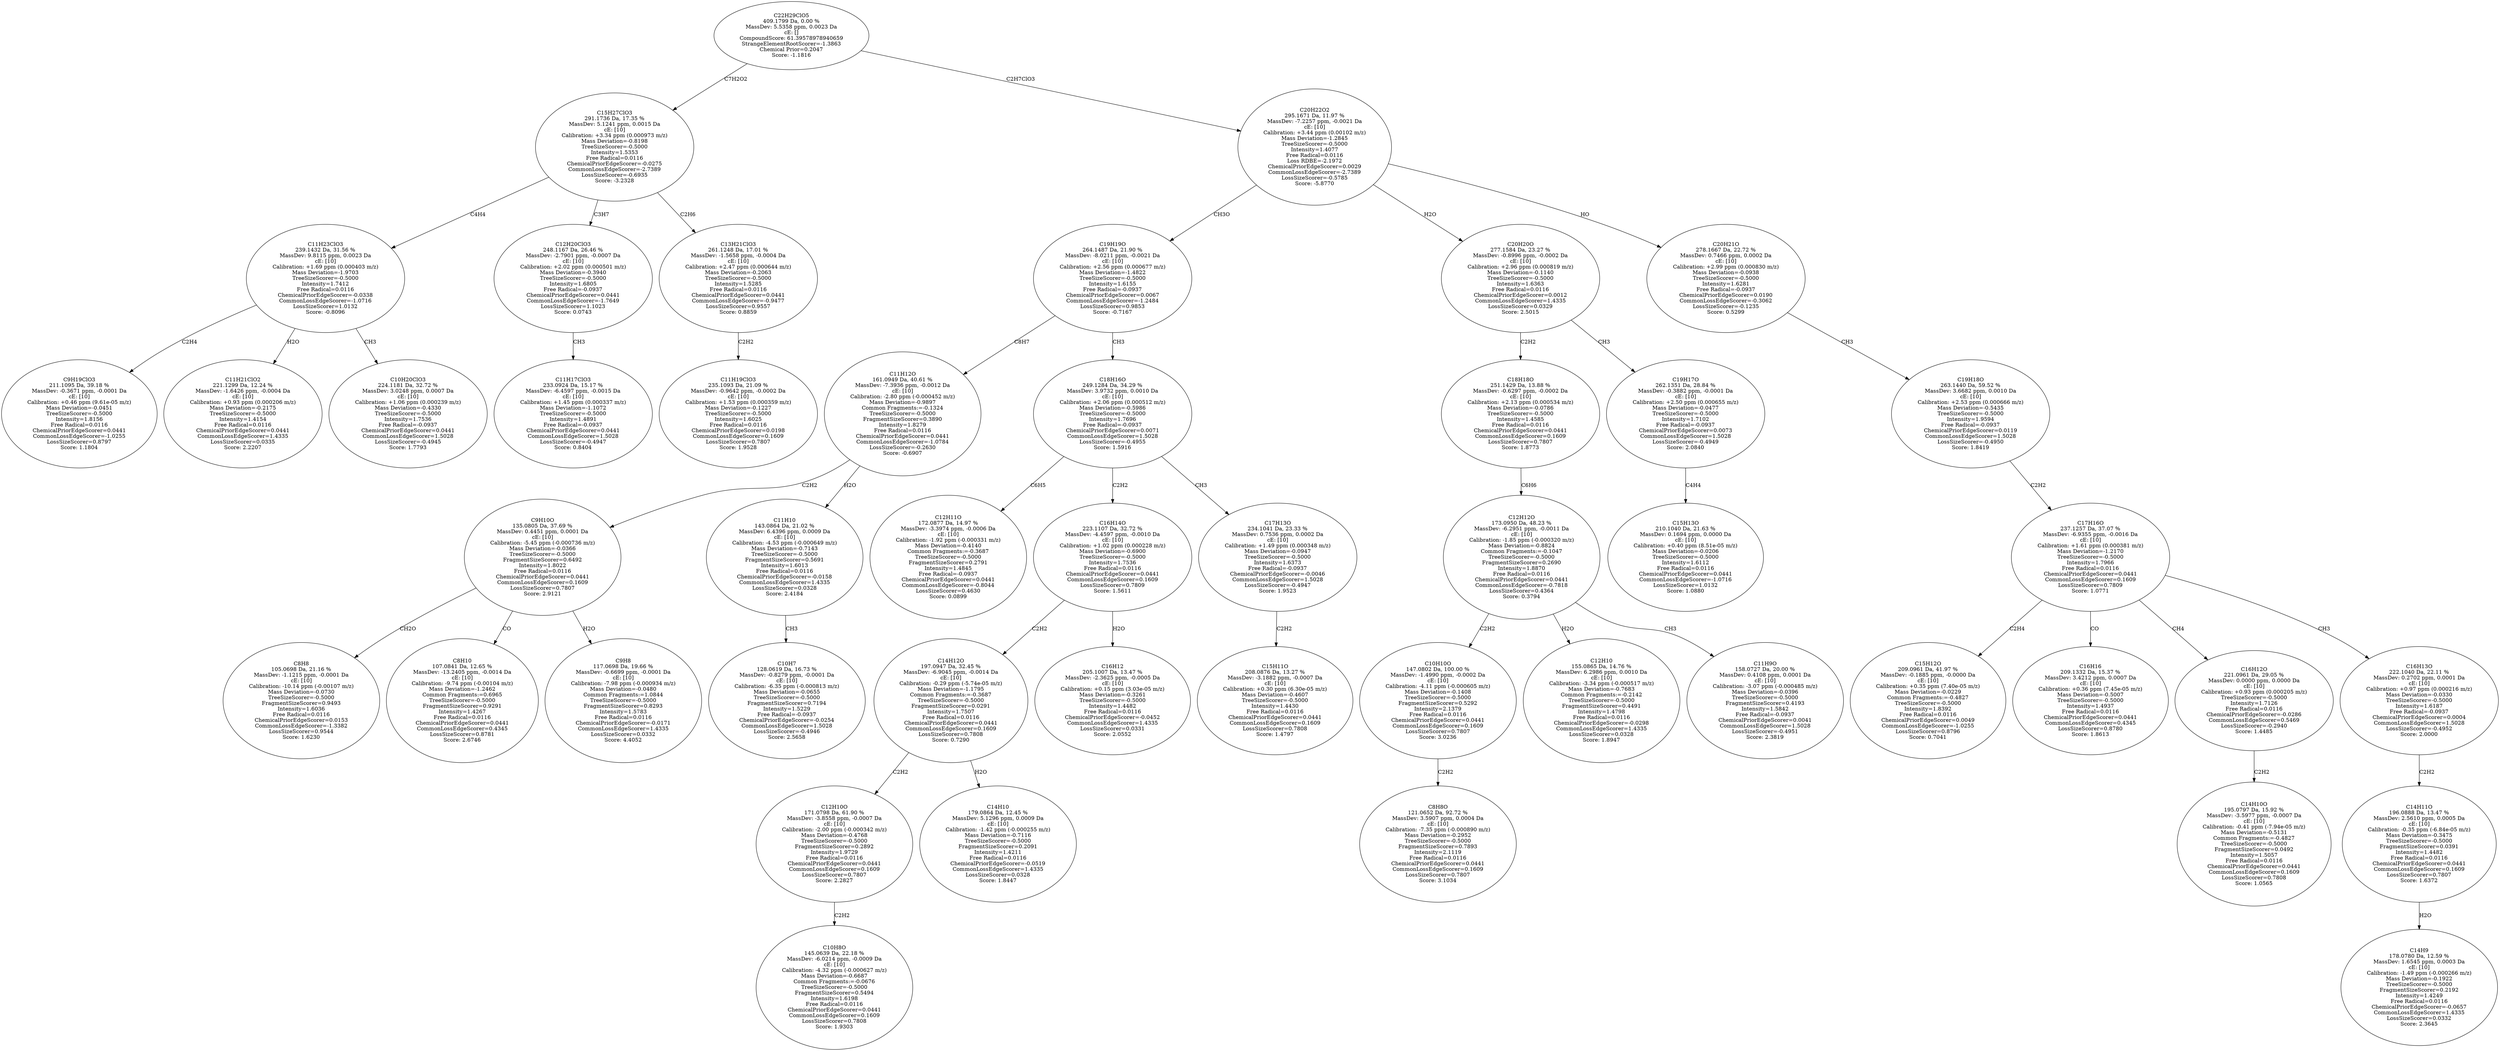 strict digraph {
v1 [label="C9H19ClO3\n211.1095 Da, 39.18 %\nMassDev: -0.3671 ppm, -0.0001 Da\ncE: [10]\nCalibration: +0.46 ppm (9.61e-05 m/z)\nMass Deviation=-0.0451\nTreeSizeScorer=-0.5000\nIntensity=1.8156\nFree Radical=0.0116\nChemicalPriorEdgeScorer=0.0441\nCommonLossEdgeScorer=-1.0255\nLossSizeScorer=0.8797\nScore: 1.1804"];
v2 [label="C11H21ClO2\n221.1299 Da, 12.24 %\nMassDev: -1.6426 ppm, -0.0004 Da\ncE: [10]\nCalibration: +0.93 ppm (0.000206 m/z)\nMass Deviation=-0.2175\nTreeSizeScorer=-0.5000\nIntensity=1.4154\nFree Radical=0.0116\nChemicalPriorEdgeScorer=0.0441\nCommonLossEdgeScorer=1.4335\nLossSizeScorer=0.0335\nScore: 2.2207"];
v3 [label="C10H20ClO3\n224.1181 Da, 32.72 %\nMassDev: 3.0248 ppm, 0.0007 Da\ncE: [10]\nCalibration: +1.06 ppm (0.000239 m/z)\nMass Deviation=-0.4330\nTreeSizeScorer=-0.5000\nIntensity=1.7536\nFree Radical=-0.0937\nChemicalPriorEdgeScorer=0.0441\nCommonLossEdgeScorer=1.5028\nLossSizeScorer=-0.4945\nScore: 1.7793"];
v4 [label="C11H23ClO3\n239.1432 Da, 31.56 %\nMassDev: 9.8115 ppm, 0.0023 Da\ncE: [10]\nCalibration: +1.69 ppm (0.000403 m/z)\nMass Deviation=-1.9703\nTreeSizeScorer=-0.5000\nIntensity=1.7412\nFree Radical=0.0116\nChemicalPriorEdgeScorer=-0.0338\nCommonLossEdgeScorer=-1.0716\nLossSizeScorer=1.0132\nScore: -0.8096"];
v5 [label="C11H17ClO3\n233.0924 Da, 15.17 %\nMassDev: -6.4597 ppm, -0.0015 Da\ncE: [10]\nCalibration: +1.45 ppm (0.000337 m/z)\nMass Deviation=-1.1072\nTreeSizeScorer=-0.5000\nIntensity=1.4891\nFree Radical=-0.0937\nChemicalPriorEdgeScorer=0.0441\nCommonLossEdgeScorer=1.5028\nLossSizeScorer=-0.4947\nScore: 0.8404"];
v6 [label="C12H20ClO3\n248.1167 Da, 26.46 %\nMassDev: -2.7901 ppm, -0.0007 Da\ncE: [10]\nCalibration: +2.02 ppm (0.000501 m/z)\nMass Deviation=-0.3940\nTreeSizeScorer=-0.5000\nIntensity=1.6805\nFree Radical=-0.0937\nChemicalPriorEdgeScorer=0.0441\nCommonLossEdgeScorer=-1.7649\nLossSizeScorer=1.1023\nScore: 0.0743"];
v7 [label="C11H19ClO3\n235.1093 Da, 21.09 %\nMassDev: -0.9642 ppm, -0.0002 Da\ncE: [10]\nCalibration: +1.53 ppm (0.000359 m/z)\nMass Deviation=-0.1227\nTreeSizeScorer=-0.5000\nIntensity=1.6025\nFree Radical=0.0116\nChemicalPriorEdgeScorer=0.0198\nCommonLossEdgeScorer=0.1609\nLossSizeScorer=0.7807\nScore: 1.9528"];
v8 [label="C13H21ClO3\n261.1248 Da, 17.01 %\nMassDev: -1.5658 ppm, -0.0004 Da\ncE: [10]\nCalibration: +2.47 ppm (0.000644 m/z)\nMass Deviation=-0.2063\nTreeSizeScorer=-0.5000\nIntensity=1.5285\nFree Radical=0.0116\nChemicalPriorEdgeScorer=0.0441\nCommonLossEdgeScorer=-0.9477\nLossSizeScorer=0.9557\nScore: 0.8859"];
v9 [label="C15H27ClO3\n291.1736 Da, 17.35 %\nMassDev: 5.1241 ppm, 0.0015 Da\ncE: [10]\nCalibration: +3.34 ppm (0.000973 m/z)\nMass Deviation=-0.8198\nTreeSizeScorer=-0.5000\nIntensity=1.5353\nFree Radical=0.0116\nChemicalPriorEdgeScorer=-0.0275\nCommonLossEdgeScorer=-2.7389\nLossSizeScorer=-0.6935\nScore: -3.2328"];
v10 [label="C8H8\n105.0698 Da, 21.16 %\nMassDev: -1.1215 ppm, -0.0001 Da\ncE: [10]\nCalibration: -10.14 ppm (-0.00107 m/z)\nMass Deviation=-0.0730\nTreeSizeScorer=-0.5000\nFragmentSizeScorer=0.9493\nIntensity=1.6036\nFree Radical=0.0116\nChemicalPriorEdgeScorer=0.0153\nCommonLossEdgeScorer=-1.3382\nLossSizeScorer=0.9544\nScore: 1.6230"];
v11 [label="C8H10\n107.0841 Da, 12.65 %\nMassDev: -13.2405 ppm, -0.0014 Da\ncE: [10]\nCalibration: -9.74 ppm (-0.00104 m/z)\nMass Deviation=-1.2462\nCommon Fragments:=0.6965\nTreeSizeScorer=-0.5000\nFragmentSizeScorer=0.9291\nIntensity=1.4267\nFree Radical=0.0116\nChemicalPriorEdgeScorer=0.0441\nCommonLossEdgeScorer=0.4345\nLossSizeScorer=0.8781\nScore: 2.6746"];
v12 [label="C9H8\n117.0698 Da, 19.66 %\nMassDev: -0.6699 ppm, -0.0001 Da\ncE: [10]\nCalibration: -7.98 ppm (-0.000934 m/z)\nMass Deviation=-0.0480\nCommon Fragments:=1.0844\nTreeSizeScorer=-0.5000\nFragmentSizeScorer=0.8293\nIntensity=1.5783\nFree Radical=0.0116\nChemicalPriorEdgeScorer=-0.0171\nCommonLossEdgeScorer=1.4335\nLossSizeScorer=0.0332\nScore: 4.4052"];
v13 [label="C9H10O\n135.0805 Da, 37.69 %\nMassDev: 0.4451 ppm, 0.0001 Da\ncE: [10]\nCalibration: -5.45 ppm (-0.000736 m/z)\nMass Deviation=-0.0366\nTreeSizeScorer=-0.5000\nFragmentSizeScorer=0.6492\nIntensity=1.8022\nFree Radical=0.0116\nChemicalPriorEdgeScorer=0.0441\nCommonLossEdgeScorer=0.1609\nLossSizeScorer=0.7807\nScore: 2.9121"];
v14 [label="C10H7\n128.0619 Da, 16.73 %\nMassDev: -0.8279 ppm, -0.0001 Da\ncE: [10]\nCalibration: -6.35 ppm (-0.000813 m/z)\nMass Deviation=-0.0655\nTreeSizeScorer=-0.5000\nFragmentSizeScorer=0.7194\nIntensity=1.5229\nFree Radical=-0.0937\nChemicalPriorEdgeScorer=-0.0254\nCommonLossEdgeScorer=1.5028\nLossSizeScorer=-0.4946\nScore: 2.5658"];
v15 [label="C11H10\n143.0864 Da, 21.02 %\nMassDev: 6.4396 ppm, 0.0009 Da\ncE: [10]\nCalibration: -4.53 ppm (-0.000649 m/z)\nMass Deviation=-0.7143\nTreeSizeScorer=-0.5000\nFragmentSizeScorer=0.5691\nIntensity=1.6013\nFree Radical=0.0116\nChemicalPriorEdgeScorer=-0.0158\nCommonLossEdgeScorer=1.4335\nLossSizeScorer=0.0328\nScore: 2.4184"];
v16 [label="C11H12O\n161.0949 Da, 40.61 %\nMassDev: -7.3936 ppm, -0.0012 Da\ncE: [10]\nCalibration: -2.80 ppm (-0.000452 m/z)\nMass Deviation=-0.9897\nCommon Fragments:=-0.1324\nTreeSizeScorer=-0.5000\nFragmentSizeScorer=0.3890\nIntensity=1.8279\nFree Radical=0.0116\nChemicalPriorEdgeScorer=0.0441\nCommonLossEdgeScorer=-1.0784\nLossSizeScorer=-0.2630\nScore: -0.6907"];
v17 [label="C12H11O\n172.0877 Da, 14.97 %\nMassDev: -3.3974 ppm, -0.0006 Da\ncE: [10]\nCalibration: -1.92 ppm (-0.000331 m/z)\nMass Deviation=-0.4140\nCommon Fragments:=-0.3687\nTreeSizeScorer=-0.5000\nFragmentSizeScorer=0.2791\nIntensity=1.4845\nFree Radical=-0.0937\nChemicalPriorEdgeScorer=0.0441\nCommonLossEdgeScorer=-0.8044\nLossSizeScorer=0.4630\nScore: 0.0899"];
v18 [label="C10H8O\n145.0639 Da, 22.18 %\nMassDev: -6.0214 ppm, -0.0009 Da\ncE: [10]\nCalibration: -4.32 ppm (-0.000627 m/z)\nMass Deviation=-0.6687\nCommon Fragments:=-0.0676\nTreeSizeScorer=-0.5000\nFragmentSizeScorer=0.5494\nIntensity=1.6198\nFree Radical=0.0116\nChemicalPriorEdgeScorer=0.0441\nCommonLossEdgeScorer=0.1609\nLossSizeScorer=0.7808\nScore: 1.9303"];
v19 [label="C12H10O\n171.0798 Da, 61.90 %\nMassDev: -3.8558 ppm, -0.0007 Da\ncE: [10]\nCalibration: -2.00 ppm (-0.000342 m/z)\nMass Deviation=-0.4768\nTreeSizeScorer=-0.5000\nFragmentSizeScorer=0.2892\nIntensity=1.9729\nFree Radical=0.0116\nChemicalPriorEdgeScorer=0.0441\nCommonLossEdgeScorer=0.1609\nLossSizeScorer=0.7807\nScore: 2.2827"];
v20 [label="C14H10\n179.0864 Da, 12.45 %\nMassDev: 5.1296 ppm, 0.0009 Da\ncE: [10]\nCalibration: -1.42 ppm (-0.000255 m/z)\nMass Deviation=-0.7116\nTreeSizeScorer=-0.5000\nFragmentSizeScorer=0.2091\nIntensity=1.4211\nFree Radical=0.0116\nChemicalPriorEdgeScorer=-0.0519\nCommonLossEdgeScorer=1.4335\nLossSizeScorer=0.0328\nScore: 1.8447"];
v21 [label="C14H12O\n197.0947 Da, 32.45 %\nMassDev: -6.9045 ppm, -0.0014 Da\ncE: [10]\nCalibration: -0.29 ppm (-5.74e-05 m/z)\nMass Deviation=-1.1795\nCommon Fragments:=-0.3687\nTreeSizeScorer=-0.5000\nFragmentSizeScorer=0.0291\nIntensity=1.7507\nFree Radical=0.0116\nChemicalPriorEdgeScorer=0.0441\nCommonLossEdgeScorer=0.1609\nLossSizeScorer=0.7808\nScore: 0.7290"];
v22 [label="C16H12\n205.1007 Da, 13.47 %\nMassDev: -2.3625 ppm, -0.0005 Da\ncE: [10]\nCalibration: +0.15 ppm (3.03e-05 m/z)\nMass Deviation=-0.3261\nTreeSizeScorer=-0.5000\nIntensity=1.4482\nFree Radical=0.0116\nChemicalPriorEdgeScorer=-0.0452\nCommonLossEdgeScorer=1.4335\nLossSizeScorer=0.0331\nScore: 2.0552"];
v23 [label="C16H14O\n223.1107 Da, 32.72 %\nMassDev: -4.4597 ppm, -0.0010 Da\ncE: [10]\nCalibration: +1.02 ppm (0.000228 m/z)\nMass Deviation=-0.6900\nTreeSizeScorer=-0.5000\nIntensity=1.7536\nFree Radical=0.0116\nChemicalPriorEdgeScorer=0.0441\nCommonLossEdgeScorer=0.1609\nLossSizeScorer=0.7809\nScore: 1.5611"];
v24 [label="C15H11O\n208.0876 Da, 13.27 %\nMassDev: -3.1882 ppm, -0.0007 Da\ncE: [10]\nCalibration: +0.30 ppm (6.30e-05 m/z)\nMass Deviation=-0.4607\nTreeSizeScorer=-0.5000\nIntensity=1.4430\nFree Radical=0.0116\nChemicalPriorEdgeScorer=0.0441\nCommonLossEdgeScorer=0.1609\nLossSizeScorer=0.7808\nScore: 1.4797"];
v25 [label="C17H13O\n234.1041 Da, 23.33 %\nMassDev: 0.7536 ppm, 0.0002 Da\ncE: [10]\nCalibration: +1.49 ppm (0.000348 m/z)\nMass Deviation=-0.0947\nTreeSizeScorer=-0.5000\nIntensity=1.6373\nFree Radical=-0.0937\nChemicalPriorEdgeScorer=-0.0046\nCommonLossEdgeScorer=1.5028\nLossSizeScorer=-0.4947\nScore: 1.9523"];
v26 [label="C18H16O\n249.1284 Da, 34.29 %\nMassDev: 3.9732 ppm, 0.0010 Da\ncE: [10]\nCalibration: +2.06 ppm (0.000512 m/z)\nMass Deviation=-0.5986\nTreeSizeScorer=-0.5000\nIntensity=1.7696\nFree Radical=-0.0937\nChemicalPriorEdgeScorer=0.0071\nCommonLossEdgeScorer=1.5028\nLossSizeScorer=-0.4955\nScore: 1.5916"];
v27 [label="C19H19O\n264.1487 Da, 21.90 %\nMassDev: -8.0211 ppm, -0.0021 Da\ncE: [10]\nCalibration: +2.56 ppm (0.000677 m/z)\nMass Deviation=-1.4822\nTreeSizeScorer=-0.5000\nIntensity=1.6155\nFree Radical=-0.0937\nChemicalPriorEdgeScorer=0.0067\nCommonLossEdgeScorer=-1.2484\nLossSizeScorer=0.9853\nScore: -0.7167"];
v28 [label="C8H8O\n121.0652 Da, 92.72 %\nMassDev: 3.5907 ppm, 0.0004 Da\ncE: [10]\nCalibration: -7.35 ppm (-0.000890 m/z)\nMass Deviation=-0.2952\nTreeSizeScorer=-0.5000\nFragmentSizeScorer=0.7893\nIntensity=2.1119\nFree Radical=0.0116\nChemicalPriorEdgeScorer=0.0441\nCommonLossEdgeScorer=0.1609\nLossSizeScorer=0.7807\nScore: 3.1034"];
v29 [label="C10H10O\n147.0802 Da, 100.00 %\nMassDev: -1.4990 ppm, -0.0002 Da\ncE: [10]\nCalibration: -4.11 ppm (-0.000605 m/z)\nMass Deviation=-0.1408\nTreeSizeScorer=-0.5000\nFragmentSizeScorer=0.5292\nIntensity=2.1379\nFree Radical=0.0116\nChemicalPriorEdgeScorer=0.0441\nCommonLossEdgeScorer=0.1609\nLossSizeScorer=0.7807\nScore: 3.0236"];
v30 [label="C12H10\n155.0865 Da, 14.76 %\nMassDev: 6.2986 ppm, 0.0010 Da\ncE: [10]\nCalibration: -3.34 ppm (-0.000517 m/z)\nMass Deviation=-0.7683\nCommon Fragments:=-0.2142\nTreeSizeScorer=-0.5000\nFragmentSizeScorer=0.4491\nIntensity=1.4798\nFree Radical=0.0116\nChemicalPriorEdgeScorer=-0.0298\nCommonLossEdgeScorer=1.4335\nLossSizeScorer=0.0328\nScore: 1.8947"];
v31 [label="C11H9O\n158.0727 Da, 20.00 %\nMassDev: 0.4108 ppm, 0.0001 Da\ncE: [10]\nCalibration: -3.07 ppm (-0.000485 m/z)\nMass Deviation=-0.0396\nTreeSizeScorer=-0.5000\nFragmentSizeScorer=0.4193\nIntensity=1.5842\nFree Radical=-0.0937\nChemicalPriorEdgeScorer=0.0041\nCommonLossEdgeScorer=1.5028\nLossSizeScorer=-0.4951\nScore: 2.3819"];
v32 [label="C12H12O\n173.0950 Da, 48.23 %\nMassDev: -6.2951 ppm, -0.0011 Da\ncE: [10]\nCalibration: -1.85 ppm (-0.000320 m/z)\nMass Deviation=-0.8824\nCommon Fragments:=-0.1047\nTreeSizeScorer=-0.5000\nFragmentSizeScorer=0.2690\nIntensity=1.8870\nFree Radical=0.0116\nChemicalPriorEdgeScorer=0.0441\nCommonLossEdgeScorer=-0.7818\nLossSizeScorer=0.4364\nScore: 0.3794"];
v33 [label="C18H18O\n251.1429 Da, 13.88 %\nMassDev: -0.6297 ppm, -0.0002 Da\ncE: [10]\nCalibration: +2.13 ppm (0.000534 m/z)\nMass Deviation=-0.0786\nTreeSizeScorer=-0.5000\nIntensity=1.4585\nFree Radical=0.0116\nChemicalPriorEdgeScorer=0.0441\nCommonLossEdgeScorer=0.1609\nLossSizeScorer=0.7807\nScore: 1.8773"];
v34 [label="C15H13O\n210.1040 Da, 21.63 %\nMassDev: 0.1694 ppm, 0.0000 Da\ncE: [10]\nCalibration: +0.40 ppm (8.51e-05 m/z)\nMass Deviation=-0.0206\nTreeSizeScorer=-0.5000\nIntensity=1.6112\nFree Radical=0.0116\nChemicalPriorEdgeScorer=0.0441\nCommonLossEdgeScorer=-1.0716\nLossSizeScorer=1.0132\nScore: 1.0880"];
v35 [label="C19H17O\n262.1351 Da, 28.84 %\nMassDev: -0.3882 ppm, -0.0001 Da\ncE: [10]\nCalibration: +2.50 ppm (0.000655 m/z)\nMass Deviation=-0.0477\nTreeSizeScorer=-0.5000\nIntensity=1.7102\nFree Radical=-0.0937\nChemicalPriorEdgeScorer=0.0073\nCommonLossEdgeScorer=1.5028\nLossSizeScorer=-0.4949\nScore: 2.0840"];
v36 [label="C20H20O\n277.1584 Da, 23.27 %\nMassDev: -0.8996 ppm, -0.0002 Da\ncE: [10]\nCalibration: +2.96 ppm (0.000819 m/z)\nMass Deviation=-0.1140\nTreeSizeScorer=-0.5000\nIntensity=1.6363\nFree Radical=0.0116\nChemicalPriorEdgeScorer=0.0012\nCommonLossEdgeScorer=1.4335\nLossSizeScorer=0.0329\nScore: 2.5015"];
v37 [label="C15H12O\n209.0961 Da, 41.97 %\nMassDev: -0.1885 ppm, -0.0000 Da\ncE: [10]\nCalibration: +0.35 ppm (7.40e-05 m/z)\nMass Deviation=-0.0229\nCommon Fragments:=-0.4827\nTreeSizeScorer=-0.5000\nIntensity=1.8392\nFree Radical=0.0116\nChemicalPriorEdgeScorer=0.0049\nCommonLossEdgeScorer=-1.0255\nLossSizeScorer=0.8796\nScore: 0.7041"];
v38 [label="C16H16\n209.1332 Da, 15.37 %\nMassDev: 3.4212 ppm, 0.0007 Da\ncE: [10]\nCalibration: +0.36 ppm (7.45e-05 m/z)\nMass Deviation=-0.5007\nTreeSizeScorer=-0.5000\nIntensity=1.4937\nFree Radical=0.0116\nChemicalPriorEdgeScorer=0.0441\nCommonLossEdgeScorer=0.4345\nLossSizeScorer=0.8780\nScore: 1.8613"];
v39 [label="C14H10O\n195.0797 Da, 15.92 %\nMassDev: -3.5977 ppm, -0.0007 Da\ncE: [10]\nCalibration: -0.41 ppm (-7.94e-05 m/z)\nMass Deviation=-0.5131\nCommon Fragments:=-0.4827\nTreeSizeScorer=-0.5000\nFragmentSizeScorer=0.0492\nIntensity=1.5057\nFree Radical=0.0116\nChemicalPriorEdgeScorer=0.0441\nCommonLossEdgeScorer=0.1609\nLossSizeScorer=0.7808\nScore: 1.0565"];
v40 [label="C16H12O\n221.0961 Da, 29.05 %\nMassDev: 0.0000 ppm, 0.0000 Da\ncE: [10]\nCalibration: +0.93 ppm (0.000205 m/z)\nTreeSizeScorer=-0.5000\nIntensity=1.7126\nFree Radical=0.0116\nChemicalPriorEdgeScorer=-0.0286\nCommonLossEdgeScorer=0.5469\nLossSizeScorer=-0.2940\nScore: 1.4485"];
v41 [label="C14H9\n178.0780 Da, 12.59 %\nMassDev: 1.6545 ppm, 0.0003 Da\ncE: [10]\nCalibration: -1.49 ppm (-0.000266 m/z)\nMass Deviation=-0.1922\nTreeSizeScorer=-0.5000\nFragmentSizeScorer=0.2192\nIntensity=1.4249\nFree Radical=0.0116\nChemicalPriorEdgeScorer=-0.0657\nCommonLossEdgeScorer=1.4335\nLossSizeScorer=0.0332\nScore: 2.3645"];
v42 [label="C14H11O\n196.0888 Da, 13.47 %\nMassDev: 2.5610 ppm, 0.0005 Da\ncE: [10]\nCalibration: -0.35 ppm (-6.84e-05 m/z)\nMass Deviation=-0.3475\nTreeSizeScorer=-0.5000\nFragmentSizeScorer=0.0391\nIntensity=1.4482\nFree Radical=0.0116\nChemicalPriorEdgeScorer=0.0441\nCommonLossEdgeScorer=0.1609\nLossSizeScorer=0.7807\nScore: 1.6372"];
v43 [label="C16H13O\n222.1040 Da, 22.11 %\nMassDev: 0.2702 ppm, 0.0001 Da\ncE: [10]\nCalibration: +0.97 ppm (0.000216 m/z)\nMass Deviation=-0.0330\nTreeSizeScorer=-0.5000\nIntensity=1.6187\nFree Radical=-0.0937\nChemicalPriorEdgeScorer=0.0004\nCommonLossEdgeScorer=1.5028\nLossSizeScorer=-0.4952\nScore: 2.0000"];
v44 [label="C17H16O\n237.1257 Da, 37.07 %\nMassDev: -6.9355 ppm, -0.0016 Da\ncE: [10]\nCalibration: +1.61 ppm (0.000381 m/z)\nMass Deviation=-1.2170\nTreeSizeScorer=-0.5000\nIntensity=1.7966\nFree Radical=0.0116\nChemicalPriorEdgeScorer=0.0441\nCommonLossEdgeScorer=0.1609\nLossSizeScorer=0.7809\nScore: 1.0771"];
v45 [label="C19H18O\n263.1440 Da, 59.52 %\nMassDev: 3.6682 ppm, 0.0010 Da\ncE: [10]\nCalibration: +2.53 ppm (0.000666 m/z)\nMass Deviation=-0.5435\nTreeSizeScorer=-0.5000\nIntensity=1.9594\nFree Radical=-0.0937\nChemicalPriorEdgeScorer=0.0119\nCommonLossEdgeScorer=1.5028\nLossSizeScorer=-0.4950\nScore: 1.8419"];
v46 [label="C20H21O\n278.1667 Da, 22.72 %\nMassDev: 0.7466 ppm, 0.0002 Da\ncE: [10]\nCalibration: +2.99 ppm (0.000830 m/z)\nMass Deviation=-0.0938\nTreeSizeScorer=-0.5000\nIntensity=1.6281\nFree Radical=-0.0937\nChemicalPriorEdgeScorer=0.0190\nCommonLossEdgeScorer=-0.3062\nLossSizeScorer=-0.1235\nScore: 0.5299"];
v47 [label="C20H22O2\n295.1671 Da, 11.97 %\nMassDev: -7.2257 ppm, -0.0021 Da\ncE: [10]\nCalibration: +3.44 ppm (0.00102 m/z)\nMass Deviation=-1.2845\nTreeSizeScorer=-0.5000\nIntensity=1.4077\nFree Radical=0.0116\nLoss RDBE=-2.1972\nChemicalPriorEdgeScorer=0.0029\nCommonLossEdgeScorer=-2.7389\nLossSizeScorer=-0.5785\nScore: -5.8770"];
v48 [label="C22H29ClO5\n409.1799 Da, 0.00 %\nMassDev: 5.5358 ppm, 0.0023 Da\ncE: []\nCompoundScore: 61.39578978940659\nStrangeElementRootScorer=-1.3863\nChemical Prior=0.2047\nScore: -1.1816"];
v4 -> v1 [label="C2H4"];
v4 -> v2 [label="H2O"];
v4 -> v3 [label="CH3"];
v9 -> v4 [label="C4H4"];
v6 -> v5 [label="CH3"];
v9 -> v6 [label="C3H7"];
v8 -> v7 [label="C2H2"];
v9 -> v8 [label="C2H6"];
v48 -> v9 [label="C7H2O2"];
v13 -> v10 [label="CH2O"];
v13 -> v11 [label="CO"];
v13 -> v12 [label="H2O"];
v16 -> v13 [label="C2H2"];
v15 -> v14 [label="CH3"];
v16 -> v15 [label="H2O"];
v27 -> v16 [label="C8H7"];
v26 -> v17 [label="C6H5"];
v19 -> v18 [label="C2H2"];
v21 -> v19 [label="C2H2"];
v21 -> v20 [label="H2O"];
v23 -> v21 [label="C2H2"];
v23 -> v22 [label="H2O"];
v26 -> v23 [label="C2H2"];
v25 -> v24 [label="C2H2"];
v26 -> v25 [label="CH3"];
v27 -> v26 [label="CH3"];
v47 -> v27 [label="CH3O"];
v29 -> v28 [label="C2H2"];
v32 -> v29 [label="C2H2"];
v32 -> v30 [label="H2O"];
v32 -> v31 [label="CH3"];
v33 -> v32 [label="C6H6"];
v36 -> v33 [label="C2H2"];
v35 -> v34 [label="C4H4"];
v36 -> v35 [label="CH3"];
v47 -> v36 [label="H2O"];
v44 -> v37 [label="C2H4"];
v44 -> v38 [label="CO"];
v40 -> v39 [label="C2H2"];
v44 -> v40 [label="CH4"];
v42 -> v41 [label="H2O"];
v43 -> v42 [label="C2H2"];
v44 -> v43 [label="CH3"];
v45 -> v44 [label="C2H2"];
v46 -> v45 [label="CH3"];
v47 -> v46 [label="HO"];
v48 -> v47 [label="C2H7ClO3"];
}